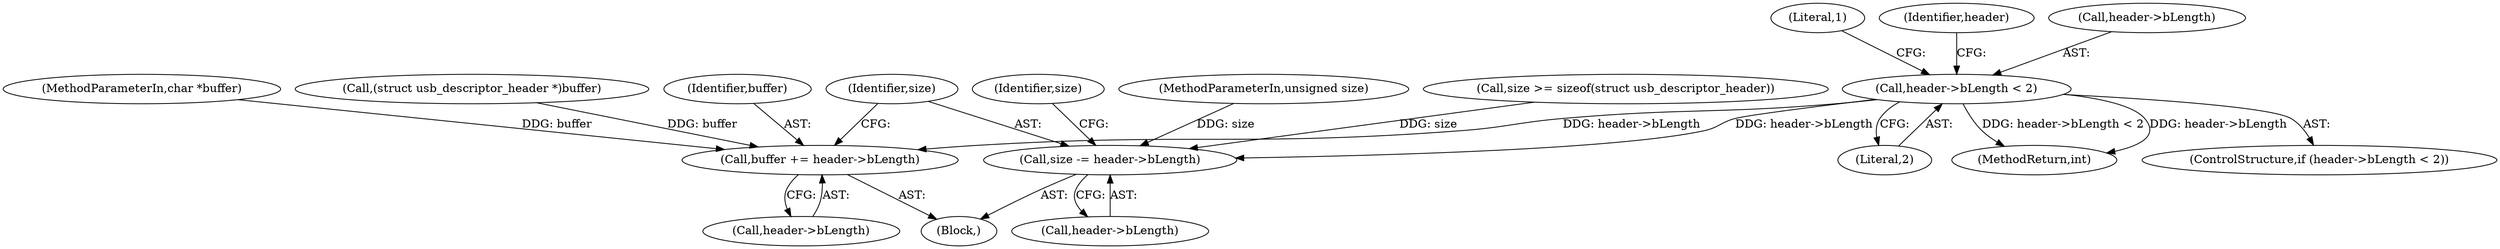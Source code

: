 digraph "1_linux_704620afc70cf47abb9d6a1a57f3825d2bca49cf_0@del" {
"1000119" [label="(Call,header->bLength < 2)"];
"1000141" [label="(Call,buffer += header->bLength)"];
"1000146" [label="(Call,size -= header->bLength)"];
"1000127" [label="(Literal,1)"];
"1000148" [label="(Call,header->bLength)"];
"1000143" [label="(Call,header->bLength)"];
"1000123" [label="(Literal,2)"];
"1000131" [label="(Identifier,header)"];
"1000101" [label="(MethodParameterIn,char *buffer)"];
"1000109" [label="(Identifier,size)"];
"1000112" [label="(Block,)"];
"1000115" [label="(Call,(struct usb_descriptor_header *)buffer)"];
"1000102" [label="(MethodParameterIn,unsigned size)"];
"1000141" [label="(Call,buffer += header->bLength)"];
"1000146" [label="(Call,size -= header->bLength)"];
"1000142" [label="(Identifier,buffer)"];
"1000154" [label="(MethodReturn,int)"];
"1000119" [label="(Call,header->bLength < 2)"];
"1000120" [label="(Call,header->bLength)"];
"1000118" [label="(ControlStructure,if (header->bLength < 2))"];
"1000108" [label="(Call,size >= sizeof(struct usb_descriptor_header))"];
"1000147" [label="(Identifier,size)"];
"1000119" -> "1000118"  [label="AST: "];
"1000119" -> "1000123"  [label="CFG: "];
"1000120" -> "1000119"  [label="AST: "];
"1000123" -> "1000119"  [label="AST: "];
"1000127" -> "1000119"  [label="CFG: "];
"1000131" -> "1000119"  [label="CFG: "];
"1000119" -> "1000154"  [label="DDG: header->bLength < 2"];
"1000119" -> "1000154"  [label="DDG: header->bLength"];
"1000119" -> "1000141"  [label="DDG: header->bLength"];
"1000119" -> "1000146"  [label="DDG: header->bLength"];
"1000141" -> "1000112"  [label="AST: "];
"1000141" -> "1000143"  [label="CFG: "];
"1000142" -> "1000141"  [label="AST: "];
"1000143" -> "1000141"  [label="AST: "];
"1000147" -> "1000141"  [label="CFG: "];
"1000115" -> "1000141"  [label="DDG: buffer"];
"1000101" -> "1000141"  [label="DDG: buffer"];
"1000146" -> "1000112"  [label="AST: "];
"1000146" -> "1000148"  [label="CFG: "];
"1000147" -> "1000146"  [label="AST: "];
"1000148" -> "1000146"  [label="AST: "];
"1000109" -> "1000146"  [label="CFG: "];
"1000108" -> "1000146"  [label="DDG: size"];
"1000102" -> "1000146"  [label="DDG: size"];
}
